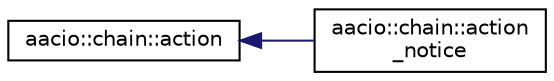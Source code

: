 digraph "Graphical Class Hierarchy"
{
  edge [fontname="Helvetica",fontsize="10",labelfontname="Helvetica",labelfontsize="10"];
  node [fontname="Helvetica",fontsize="10",shape=record];
  rankdir="LR";
  Node0 [label="aacio::chain::action",height=0.2,width=0.4,color="black", fillcolor="white", style="filled",URL="$structaacio_1_1chain_1_1action.html"];
  Node0 -> Node1 [dir="back",color="midnightblue",fontsize="10",style="solid",fontname="Helvetica"];
  Node1 [label="aacio::chain::action\l_notice",height=0.2,width=0.4,color="black", fillcolor="white", style="filled",URL="$structaacio_1_1chain_1_1action__notice.html"];
}
